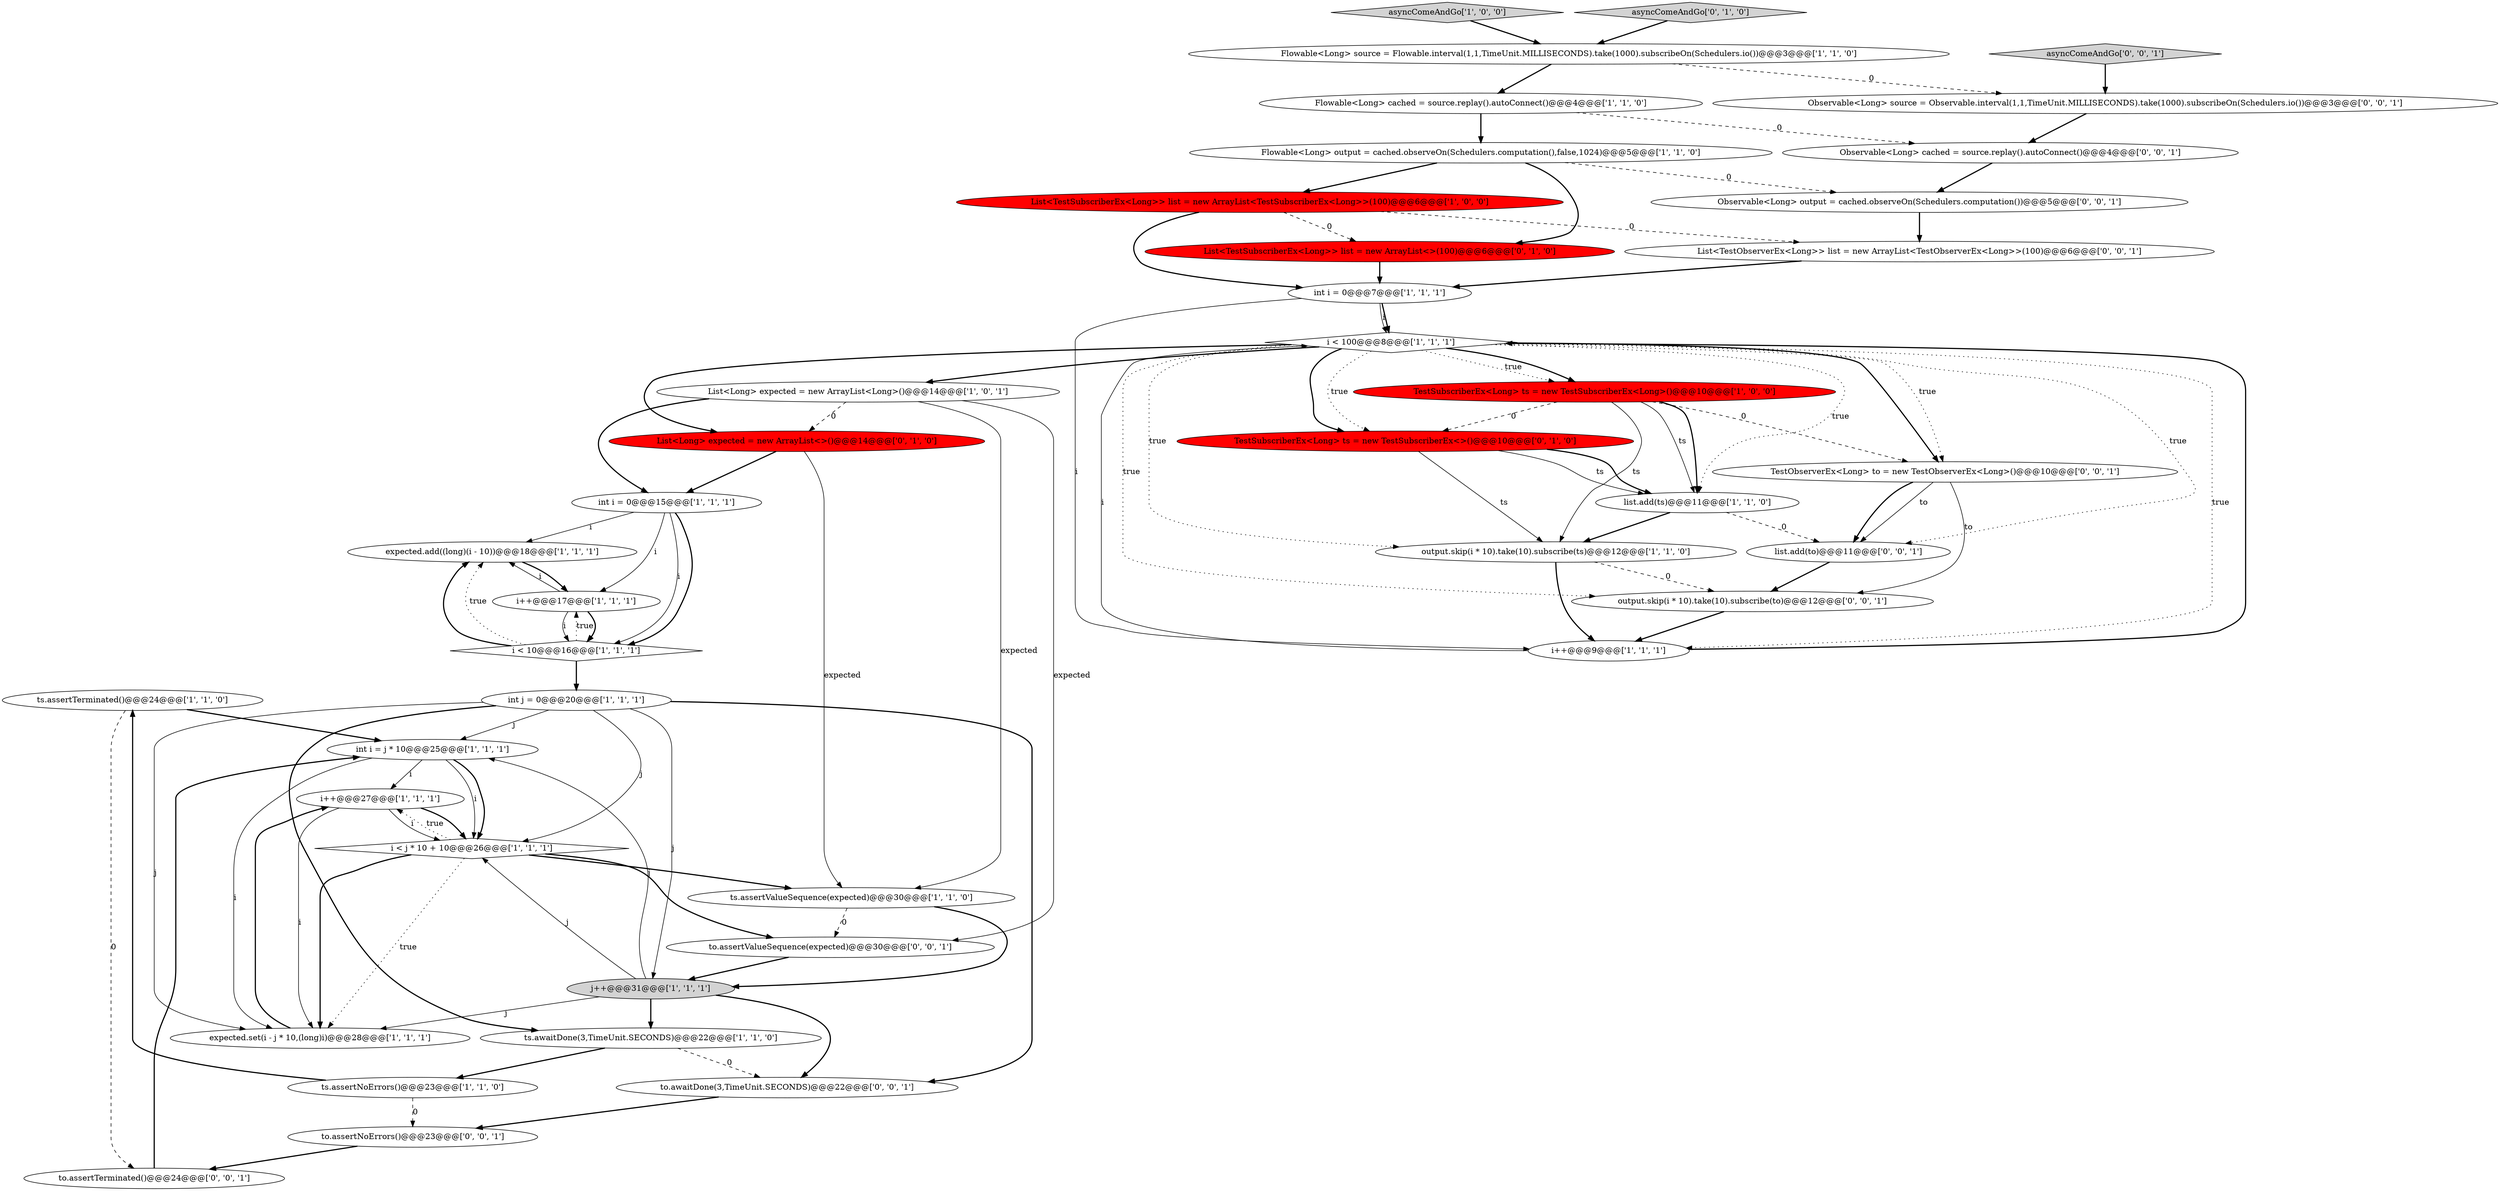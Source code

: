 digraph {
23 [style = filled, label = "ts.assertTerminated()@@@24@@@['1', '1', '0']", fillcolor = white, shape = ellipse image = "AAA0AAABBB1BBB"];
30 [style = filled, label = "Observable<Long> output = cached.observeOn(Schedulers.computation())@@@5@@@['0', '0', '1']", fillcolor = white, shape = ellipse image = "AAA0AAABBB3BBB"];
24 [style = filled, label = "asyncComeAndGo['1', '0', '0']", fillcolor = lightgray, shape = diamond image = "AAA0AAABBB1BBB"];
26 [style = filled, label = "asyncComeAndGo['0', '1', '0']", fillcolor = lightgray, shape = diamond image = "AAA0AAABBB2BBB"];
41 [style = filled, label = "TestObserverEx<Long> to = new TestObserverEx<Long>()@@@10@@@['0', '0', '1']", fillcolor = white, shape = ellipse image = "AAA0AAABBB3BBB"];
6 [style = filled, label = "int i = 0@@@7@@@['1', '1', '1']", fillcolor = white, shape = ellipse image = "AAA0AAABBB1BBB"];
4 [style = filled, label = "output.skip(i * 10).take(10).subscribe(ts)@@@12@@@['1', '1', '0']", fillcolor = white, shape = ellipse image = "AAA0AAABBB1BBB"];
15 [style = filled, label = "int i = j * 10@@@25@@@['1', '1', '1']", fillcolor = white, shape = ellipse image = "AAA0AAABBB1BBB"];
36 [style = filled, label = "to.assertValueSequence(expected)@@@30@@@['0', '0', '1']", fillcolor = white, shape = ellipse image = "AAA0AAABBB3BBB"];
8 [style = filled, label = "j++@@@31@@@['1', '1', '1']", fillcolor = lightgray, shape = ellipse image = "AAA0AAABBB1BBB"];
14 [style = filled, label = "Flowable<Long> cached = source.replay().autoConnect()@@@4@@@['1', '1', '0']", fillcolor = white, shape = ellipse image = "AAA0AAABBB1BBB"];
20 [style = filled, label = "Flowable<Long> output = cached.observeOn(Schedulers.computation(),false,1024)@@@5@@@['1', '1', '0']", fillcolor = white, shape = ellipse image = "AAA0AAABBB1BBB"];
7 [style = filled, label = "ts.awaitDone(3,TimeUnit.SECONDS)@@@22@@@['1', '1', '0']", fillcolor = white, shape = ellipse image = "AAA0AAABBB1BBB"];
33 [style = filled, label = "List<TestObserverEx<Long>> list = new ArrayList<TestObserverEx<Long>>(100)@@@6@@@['0', '0', '1']", fillcolor = white, shape = ellipse image = "AAA0AAABBB3BBB"];
10 [style = filled, label = "list.add(ts)@@@11@@@['1', '1', '0']", fillcolor = white, shape = ellipse image = "AAA0AAABBB1BBB"];
9 [style = filled, label = "int j = 0@@@20@@@['1', '1', '1']", fillcolor = white, shape = ellipse image = "AAA0AAABBB1BBB"];
3 [style = filled, label = "List<TestSubscriberEx<Long>> list = new ArrayList<TestSubscriberEx<Long>>(100)@@@6@@@['1', '0', '0']", fillcolor = red, shape = ellipse image = "AAA1AAABBB1BBB"];
16 [style = filled, label = "TestSubscriberEx<Long> ts = new TestSubscriberEx<Long>()@@@10@@@['1', '0', '0']", fillcolor = red, shape = ellipse image = "AAA1AAABBB1BBB"];
37 [style = filled, label = "output.skip(i * 10).take(10).subscribe(to)@@@12@@@['0', '0', '1']", fillcolor = white, shape = ellipse image = "AAA0AAABBB3BBB"];
5 [style = filled, label = "List<Long> expected = new ArrayList<Long>()@@@14@@@['1', '0', '1']", fillcolor = white, shape = ellipse image = "AAA0AAABBB1BBB"];
27 [style = filled, label = "List<Long> expected = new ArrayList<>()@@@14@@@['0', '1', '0']", fillcolor = red, shape = ellipse image = "AAA1AAABBB2BBB"];
35 [style = filled, label = "to.assertTerminated()@@@24@@@['0', '0', '1']", fillcolor = white, shape = ellipse image = "AAA0AAABBB3BBB"];
25 [style = filled, label = "i++@@@27@@@['1', '1', '1']", fillcolor = white, shape = ellipse image = "AAA0AAABBB1BBB"];
13 [style = filled, label = "Flowable<Long> source = Flowable.interval(1,1,TimeUnit.MILLISECONDS).take(1000).subscribeOn(Schedulers.io())@@@3@@@['1', '1', '0']", fillcolor = white, shape = ellipse image = "AAA0AAABBB1BBB"];
31 [style = filled, label = "list.add(to)@@@11@@@['0', '0', '1']", fillcolor = white, shape = ellipse image = "AAA0AAABBB3BBB"];
29 [style = filled, label = "List<TestSubscriberEx<Long>> list = new ArrayList<>(100)@@@6@@@['0', '1', '0']", fillcolor = red, shape = ellipse image = "AAA1AAABBB2BBB"];
11 [style = filled, label = "expected.set(i - j * 10,(long)i)@@@28@@@['1', '1', '1']", fillcolor = white, shape = ellipse image = "AAA0AAABBB1BBB"];
17 [style = filled, label = "expected.add((long)(i - 10))@@@18@@@['1', '1', '1']", fillcolor = white, shape = ellipse image = "AAA0AAABBB1BBB"];
0 [style = filled, label = "ts.assertNoErrors()@@@23@@@['1', '1', '0']", fillcolor = white, shape = ellipse image = "AAA0AAABBB1BBB"];
34 [style = filled, label = "asyncComeAndGo['0', '0', '1']", fillcolor = lightgray, shape = diamond image = "AAA0AAABBB3BBB"];
2 [style = filled, label = "int i = 0@@@15@@@['1', '1', '1']", fillcolor = white, shape = ellipse image = "AAA0AAABBB1BBB"];
22 [style = filled, label = "i < 10@@@16@@@['1', '1', '1']", fillcolor = white, shape = diamond image = "AAA0AAABBB1BBB"];
38 [style = filled, label = "to.awaitDone(3,TimeUnit.SECONDS)@@@22@@@['0', '0', '1']", fillcolor = white, shape = ellipse image = "AAA0AAABBB3BBB"];
21 [style = filled, label = "ts.assertValueSequence(expected)@@@30@@@['1', '1', '0']", fillcolor = white, shape = ellipse image = "AAA0AAABBB1BBB"];
32 [style = filled, label = "to.assertNoErrors()@@@23@@@['0', '0', '1']", fillcolor = white, shape = ellipse image = "AAA0AAABBB3BBB"];
28 [style = filled, label = "TestSubscriberEx<Long> ts = new TestSubscriberEx<>()@@@10@@@['0', '1', '0']", fillcolor = red, shape = ellipse image = "AAA1AAABBB2BBB"];
18 [style = filled, label = "i < 100@@@8@@@['1', '1', '1']", fillcolor = white, shape = diamond image = "AAA0AAABBB1BBB"];
12 [style = filled, label = "i++@@@9@@@['1', '1', '1']", fillcolor = white, shape = ellipse image = "AAA0AAABBB1BBB"];
39 [style = filled, label = "Observable<Long> cached = source.replay().autoConnect()@@@4@@@['0', '0', '1']", fillcolor = white, shape = ellipse image = "AAA0AAABBB3BBB"];
40 [style = filled, label = "Observable<Long> source = Observable.interval(1,1,TimeUnit.MILLISECONDS).take(1000).subscribeOn(Schedulers.io())@@@3@@@['0', '0', '1']", fillcolor = white, shape = ellipse image = "AAA0AAABBB3BBB"];
1 [style = filled, label = "i < j * 10 + 10@@@26@@@['1', '1', '1']", fillcolor = white, shape = diamond image = "AAA0AAABBB1BBB"];
19 [style = filled, label = "i++@@@17@@@['1', '1', '1']", fillcolor = white, shape = ellipse image = "AAA0AAABBB1BBB"];
32->35 [style = bold, label=""];
31->37 [style = bold, label=""];
25->1 [style = bold, label=""];
15->25 [style = solid, label="i"];
19->17 [style = solid, label="i"];
21->8 [style = bold, label=""];
28->10 [style = solid, label="ts"];
9->7 [style = bold, label=""];
18->37 [style = dotted, label="true"];
29->6 [style = bold, label=""];
1->21 [style = bold, label=""];
12->18 [style = bold, label=""];
6->12 [style = solid, label="i"];
12->18 [style = solid, label="i"];
9->38 [style = bold, label=""];
16->28 [style = dashed, label="0"];
13->14 [style = bold, label=""];
27->2 [style = bold, label=""];
19->22 [style = solid, label="i"];
11->25 [style = bold, label=""];
14->20 [style = bold, label=""];
5->36 [style = solid, label="expected"];
22->19 [style = dotted, label="true"];
9->1 [style = solid, label="j"];
18->16 [style = dotted, label="true"];
2->19 [style = solid, label="i"];
25->1 [style = solid, label="i"];
3->33 [style = dashed, label="0"];
22->9 [style = bold, label=""];
28->4 [style = solid, label="ts"];
10->31 [style = dashed, label="0"];
23->35 [style = dashed, label="0"];
8->11 [style = solid, label="j"];
7->0 [style = bold, label=""];
20->3 [style = bold, label=""];
13->40 [style = dashed, label="0"];
21->36 [style = dashed, label="0"];
18->28 [style = bold, label=""];
8->38 [style = bold, label=""];
26->13 [style = bold, label=""];
1->11 [style = bold, label=""];
38->32 [style = bold, label=""];
25->11 [style = solid, label="i"];
5->27 [style = dashed, label="0"];
16->41 [style = dashed, label="0"];
0->23 [style = bold, label=""];
41->31 [style = solid, label="to"];
7->38 [style = dashed, label="0"];
22->17 [style = bold, label=""];
18->41 [style = dotted, label="true"];
18->41 [style = bold, label=""];
2->17 [style = solid, label="i"];
19->22 [style = bold, label=""];
15->11 [style = solid, label="i"];
24->13 [style = bold, label=""];
8->15 [style = solid, label="j"];
30->33 [style = bold, label=""];
34->40 [style = bold, label=""];
35->15 [style = bold, label=""];
8->1 [style = solid, label="j"];
6->18 [style = bold, label=""];
23->15 [style = bold, label=""];
14->39 [style = dashed, label="0"];
3->6 [style = bold, label=""];
9->15 [style = solid, label="j"];
2->22 [style = solid, label="i"];
37->12 [style = bold, label=""];
18->10 [style = dotted, label="true"];
6->18 [style = solid, label="i"];
15->1 [style = solid, label="i"];
9->8 [style = solid, label="j"];
27->21 [style = solid, label="expected"];
40->39 [style = bold, label=""];
20->30 [style = dashed, label="0"];
36->8 [style = bold, label=""];
4->12 [style = bold, label=""];
41->31 [style = bold, label=""];
4->37 [style = dashed, label="0"];
15->1 [style = bold, label=""];
18->16 [style = bold, label=""];
3->29 [style = dashed, label="0"];
41->37 [style = solid, label="to"];
1->25 [style = dotted, label="true"];
28->10 [style = bold, label=""];
20->29 [style = bold, label=""];
16->10 [style = bold, label=""];
33->6 [style = bold, label=""];
1->11 [style = dotted, label="true"];
0->32 [style = dashed, label="0"];
5->21 [style = solid, label="expected"];
1->36 [style = bold, label=""];
17->19 [style = bold, label=""];
8->7 [style = bold, label=""];
39->30 [style = bold, label=""];
9->11 [style = solid, label="j"];
5->2 [style = bold, label=""];
18->12 [style = dotted, label="true"];
18->27 [style = bold, label=""];
18->28 [style = dotted, label="true"];
18->5 [style = bold, label=""];
10->4 [style = bold, label=""];
22->17 [style = dotted, label="true"];
18->4 [style = dotted, label="true"];
16->4 [style = solid, label="ts"];
18->31 [style = dotted, label="true"];
2->22 [style = bold, label=""];
16->10 [style = solid, label="ts"];
}
